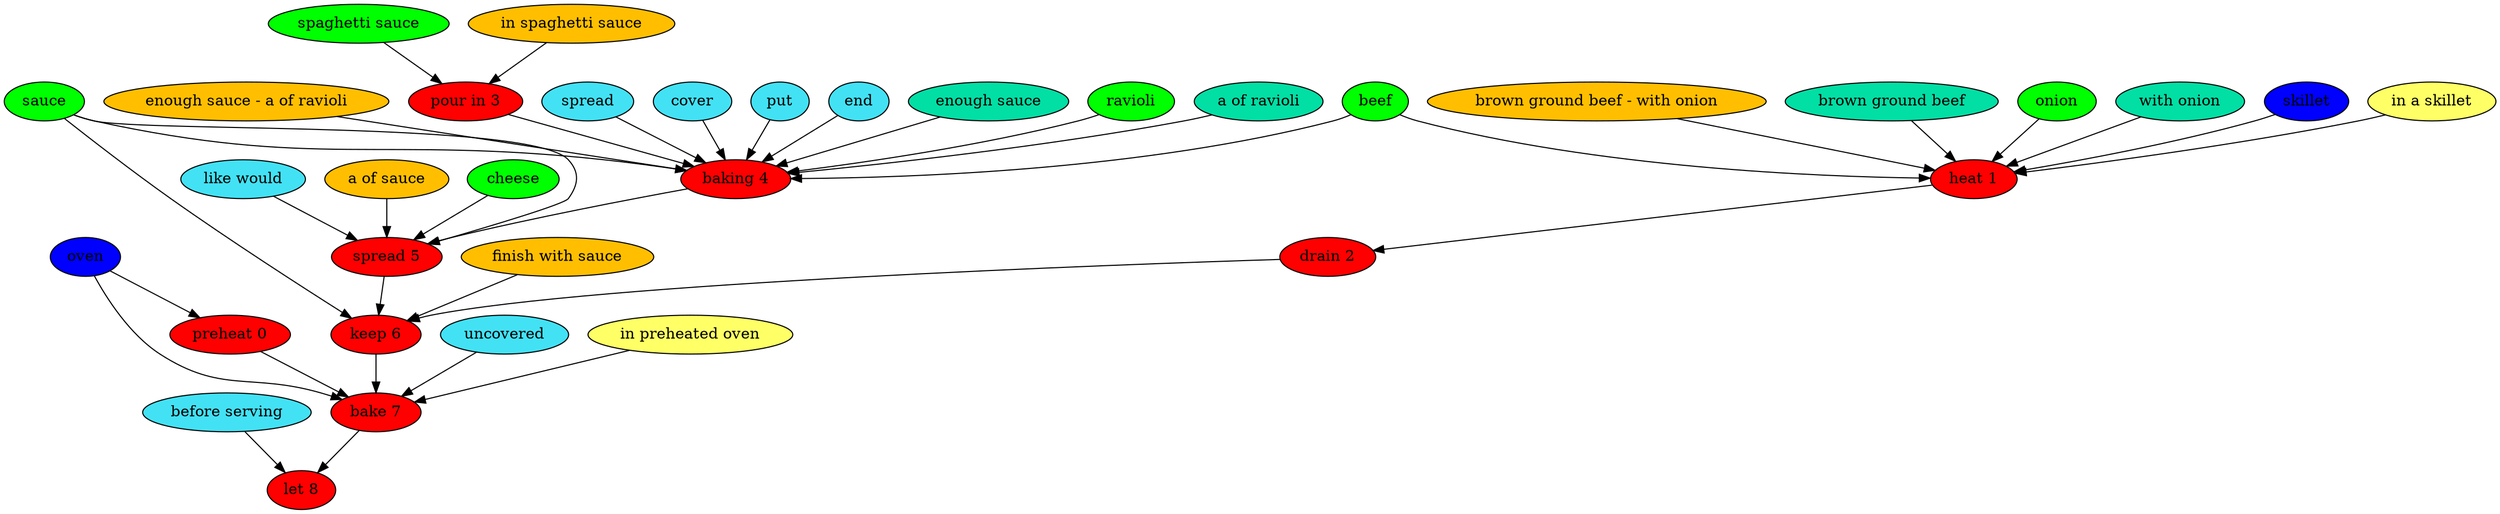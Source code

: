 digraph G {
"preheat 0" [style=filled, fillcolor=red];
oven [style=filled, fillcolor="#0000ff"];
oven -> "preheat 0";
"heat 1" [style=filled, fillcolor=red];
beef [style=filled, fillcolor=green];
beef -> "heat 1";
"brown ground beef" [style=filled, fillcolor="#01DFA5"];
"brown ground beef" -> "heat 1";
onion [style=filled, fillcolor=green];
onion -> "heat 1";
"with onion" [style=filled, fillcolor="#01DFA5"];
"with onion" -> "heat 1";
skillet [style=filled, fillcolor="#0000ff"];
skillet -> "heat 1";
"in a skillet" [style=filled, fillcolor="#ffff66"];
"in a skillet" -> "heat 1";
"brown ground beef - with onion" [style=filled, fillcolor="#FFBF00"];
"brown ground beef - with onion" -> "heat 1";
"drain 2" [style=filled, fillcolor=red];
"pour in 3" [style=filled, fillcolor=red];
"spaghetti sauce" [style=filled, fillcolor=green];
"spaghetti sauce" -> "pour in 3";
"in spaghetti sauce" [style=filled, fillcolor="#01DFA5"];
"in spaghetti sauce" -> "pour in 3";
"in spaghetti sauce" [style=filled, fillcolor="#FFBF00"];
"baking 4" [style=filled, fillcolor=red];
spread [style=filled, fillcolor="#42e2f4"];
spread -> "baking 4";
cover [style=filled, fillcolor="#42e2f4"];
cover -> "baking 4";
put [style=filled, fillcolor="#42e2f4"];
put -> "baking 4";
end [style=filled, fillcolor="#42e2f4"];
end -> "baking 4";
sauce [style=filled, fillcolor=green];
sauce -> "baking 4";
"enough sauce" [style=filled, fillcolor="#01DFA5"];
"enough sauce" -> "baking 4";
beef [style=filled, fillcolor=green];
beef -> "baking 4";
ravioli [style=filled, fillcolor=green];
ravioli -> "baking 4";
"a of ravioli" [style=filled, fillcolor="#01DFA5"];
"a of ravioli" -> "baking 4";
"enough sauce - a of ravioli" [style=filled, fillcolor="#FFBF00"];
"enough sauce - a of ravioli" -> "baking 4";
"spread 5" [style=filled, fillcolor=red];
"like would" [style=filled, fillcolor="#42e2f4"];
"like would" -> "spread 5";
sauce [style=filled, fillcolor=green];
sauce -> "spread 5";
"a of sauce" [style=filled, fillcolor="#01DFA5"];
"a of sauce" -> "spread 5";
cheese [style=filled, fillcolor=green];
cheese -> "spread 5";
"a of sauce" [style=filled, fillcolor="#FFBF00"];
"keep 6" [style=filled, fillcolor=red];
sauce [style=filled, fillcolor=green];
sauce -> "keep 6";
"finish with sauce" [style=filled, fillcolor="#01DFA5"];
"finish with sauce" -> "keep 6";
"finish with sauce" [style=filled, fillcolor="#FFBF00"];
"bake 7" [style=filled, fillcolor=red];
uncovered [style=filled, fillcolor="#42e2f4"];
uncovered -> "bake 7";
oven [style=filled, fillcolor="#0000ff"];
oven -> "bake 7";
"in preheated oven" [style=filled, fillcolor="#ffff66"];
"in preheated oven" -> "bake 7";
"let 8" [style=filled, fillcolor=red];
"before serving" [style=filled, fillcolor="#42e2f4"];
"before serving" -> "let 8";
"preheat 0" -> "bake 7";
"heat 1" -> "drain 2";
"drain 2" -> "keep 6";
"pour in 3" -> "baking 4";
"baking 4" -> "spread 5";
"spread 5" -> "keep 6";
"keep 6" -> "bake 7";
"bake 7" -> "let 8";
}

